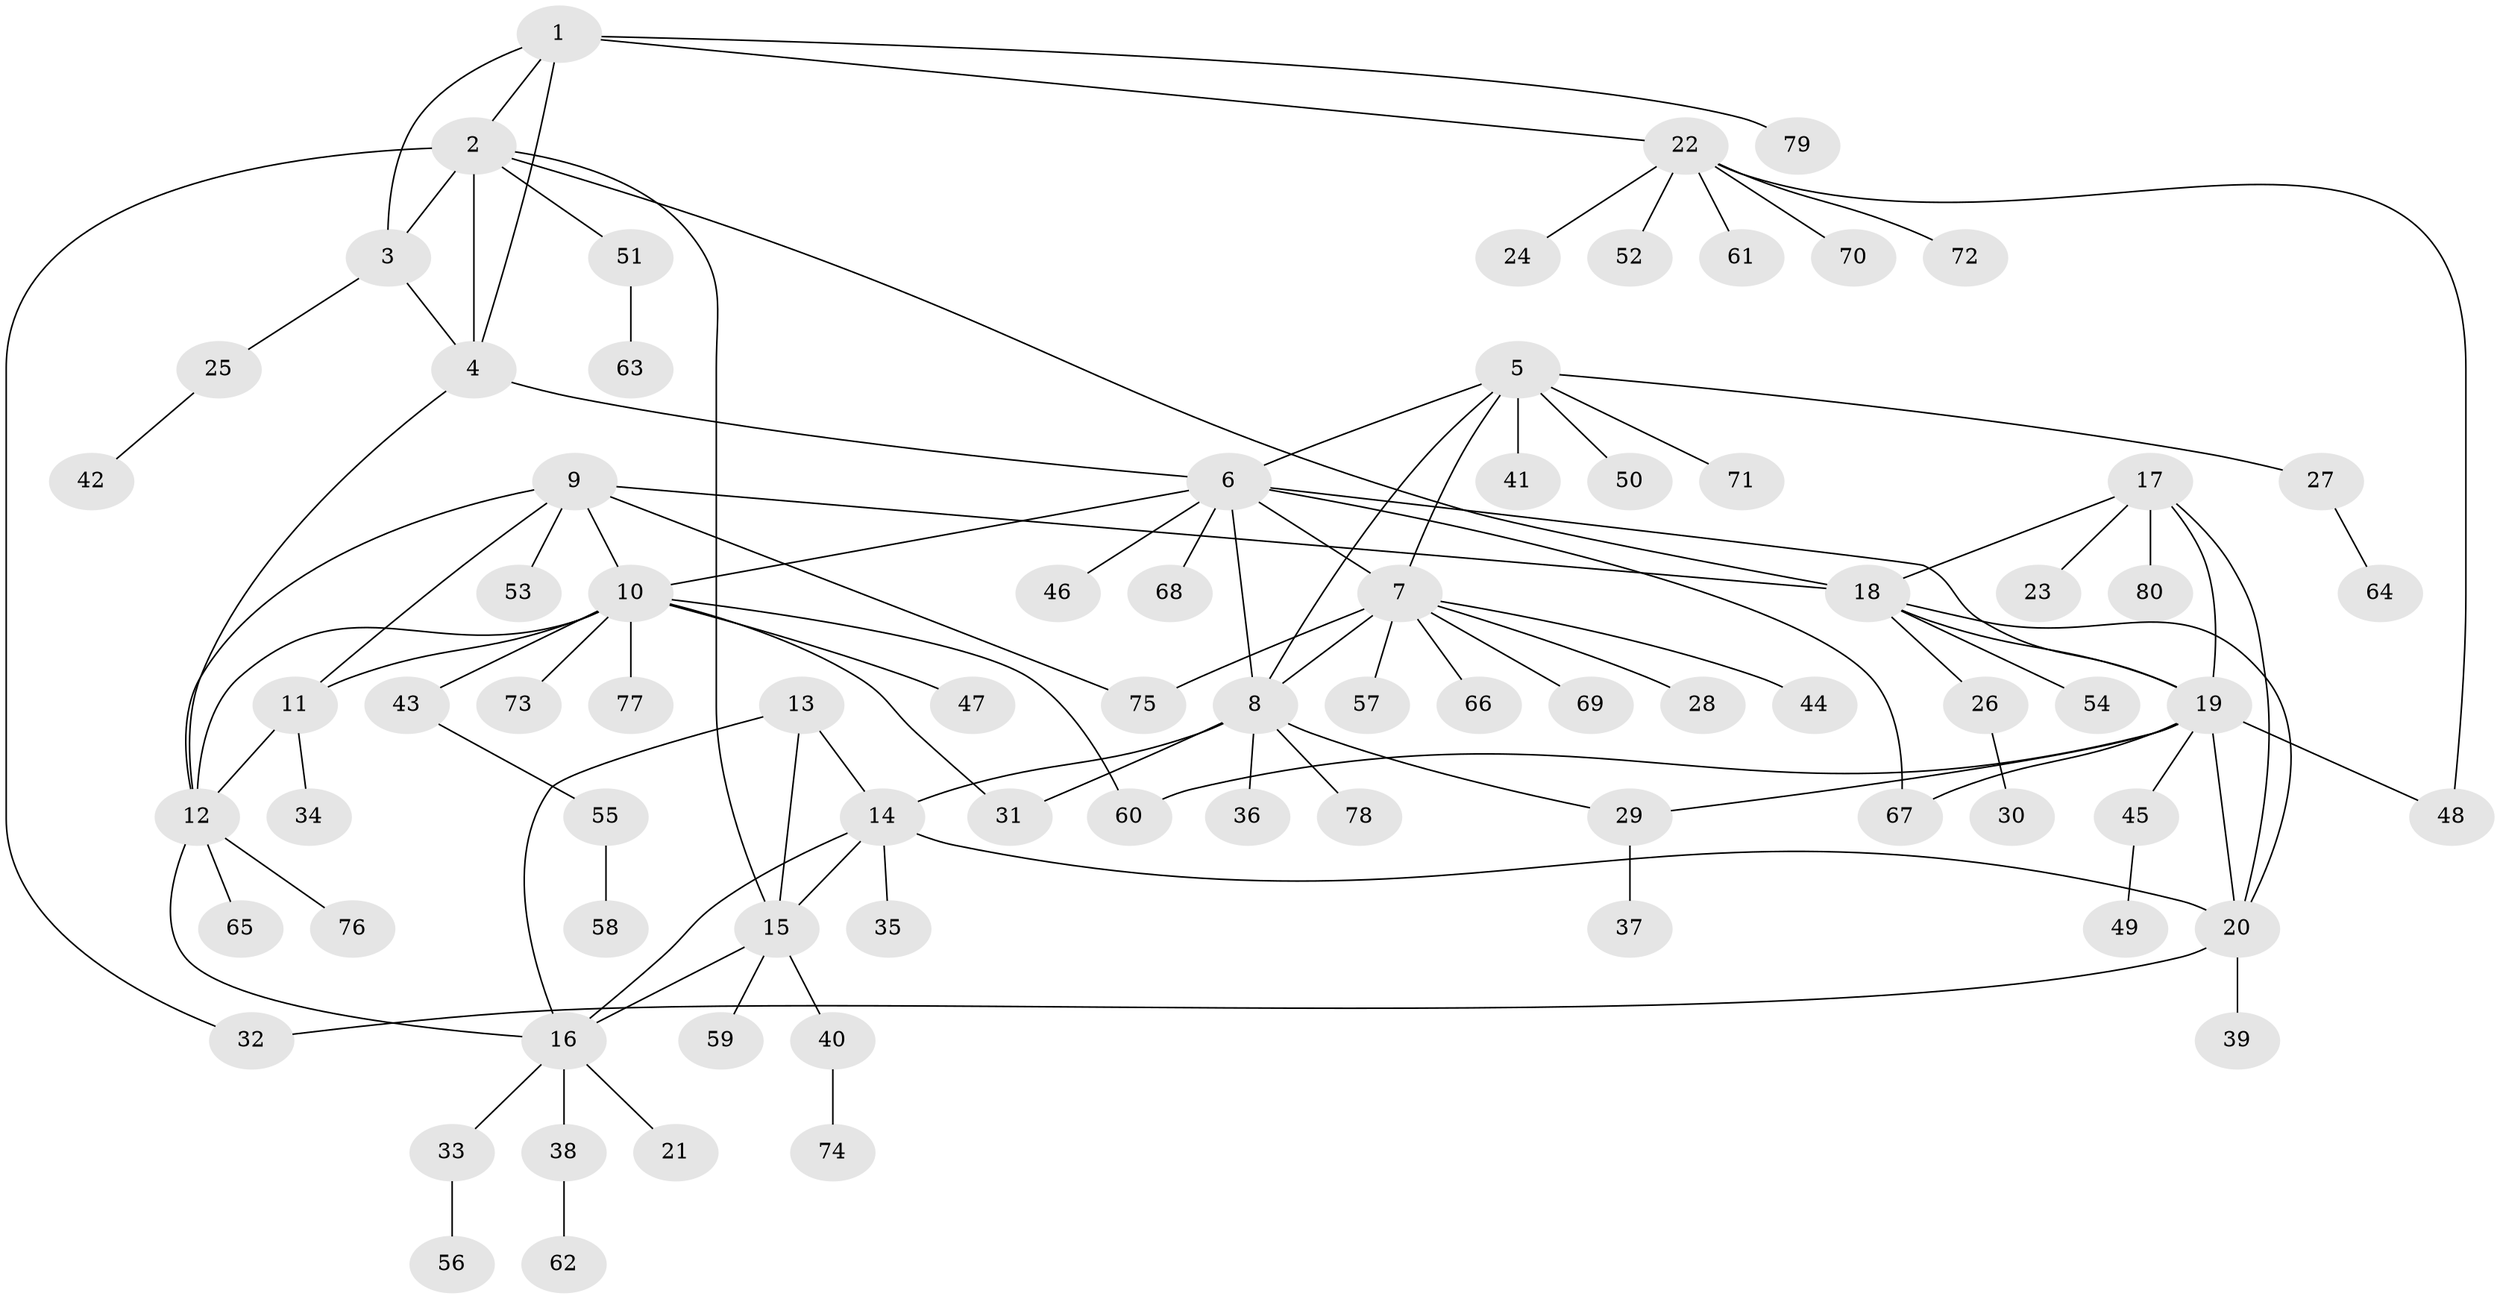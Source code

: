 // coarse degree distribution, {5: 0.041666666666666664, 4: 0.0625, 7: 0.08333333333333333, 10: 0.041666666666666664, 13: 0.020833333333333332, 1: 0.625, 2: 0.10416666666666667, 3: 0.020833333333333332}
// Generated by graph-tools (version 1.1) at 2025/19/03/04/25 18:19:45]
// undirected, 80 vertices, 107 edges
graph export_dot {
graph [start="1"]
  node [color=gray90,style=filled];
  1;
  2;
  3;
  4;
  5;
  6;
  7;
  8;
  9;
  10;
  11;
  12;
  13;
  14;
  15;
  16;
  17;
  18;
  19;
  20;
  21;
  22;
  23;
  24;
  25;
  26;
  27;
  28;
  29;
  30;
  31;
  32;
  33;
  34;
  35;
  36;
  37;
  38;
  39;
  40;
  41;
  42;
  43;
  44;
  45;
  46;
  47;
  48;
  49;
  50;
  51;
  52;
  53;
  54;
  55;
  56;
  57;
  58;
  59;
  60;
  61;
  62;
  63;
  64;
  65;
  66;
  67;
  68;
  69;
  70;
  71;
  72;
  73;
  74;
  75;
  76;
  77;
  78;
  79;
  80;
  1 -- 2;
  1 -- 3;
  1 -- 4;
  1 -- 22;
  1 -- 79;
  2 -- 3;
  2 -- 4;
  2 -- 15;
  2 -- 18;
  2 -- 32;
  2 -- 51;
  3 -- 4;
  3 -- 25;
  4 -- 6;
  4 -- 12;
  5 -- 6;
  5 -- 7;
  5 -- 8;
  5 -- 27;
  5 -- 41;
  5 -- 50;
  5 -- 71;
  6 -- 7;
  6 -- 8;
  6 -- 10;
  6 -- 19;
  6 -- 46;
  6 -- 67;
  6 -- 68;
  7 -- 8;
  7 -- 28;
  7 -- 44;
  7 -- 57;
  7 -- 66;
  7 -- 69;
  7 -- 75;
  8 -- 14;
  8 -- 29;
  8 -- 31;
  8 -- 36;
  8 -- 78;
  9 -- 10;
  9 -- 11;
  9 -- 12;
  9 -- 18;
  9 -- 53;
  9 -- 75;
  10 -- 11;
  10 -- 12;
  10 -- 31;
  10 -- 43;
  10 -- 47;
  10 -- 60;
  10 -- 73;
  10 -- 77;
  11 -- 12;
  11 -- 34;
  12 -- 16;
  12 -- 65;
  12 -- 76;
  13 -- 14;
  13 -- 15;
  13 -- 16;
  14 -- 15;
  14 -- 16;
  14 -- 20;
  14 -- 35;
  15 -- 16;
  15 -- 40;
  15 -- 59;
  16 -- 21;
  16 -- 33;
  16 -- 38;
  17 -- 18;
  17 -- 19;
  17 -- 20;
  17 -- 23;
  17 -- 80;
  18 -- 19;
  18 -- 20;
  18 -- 26;
  18 -- 54;
  19 -- 20;
  19 -- 29;
  19 -- 45;
  19 -- 48;
  19 -- 60;
  19 -- 67;
  20 -- 32;
  20 -- 39;
  22 -- 24;
  22 -- 48;
  22 -- 52;
  22 -- 61;
  22 -- 70;
  22 -- 72;
  25 -- 42;
  26 -- 30;
  27 -- 64;
  29 -- 37;
  33 -- 56;
  38 -- 62;
  40 -- 74;
  43 -- 55;
  45 -- 49;
  51 -- 63;
  55 -- 58;
}
